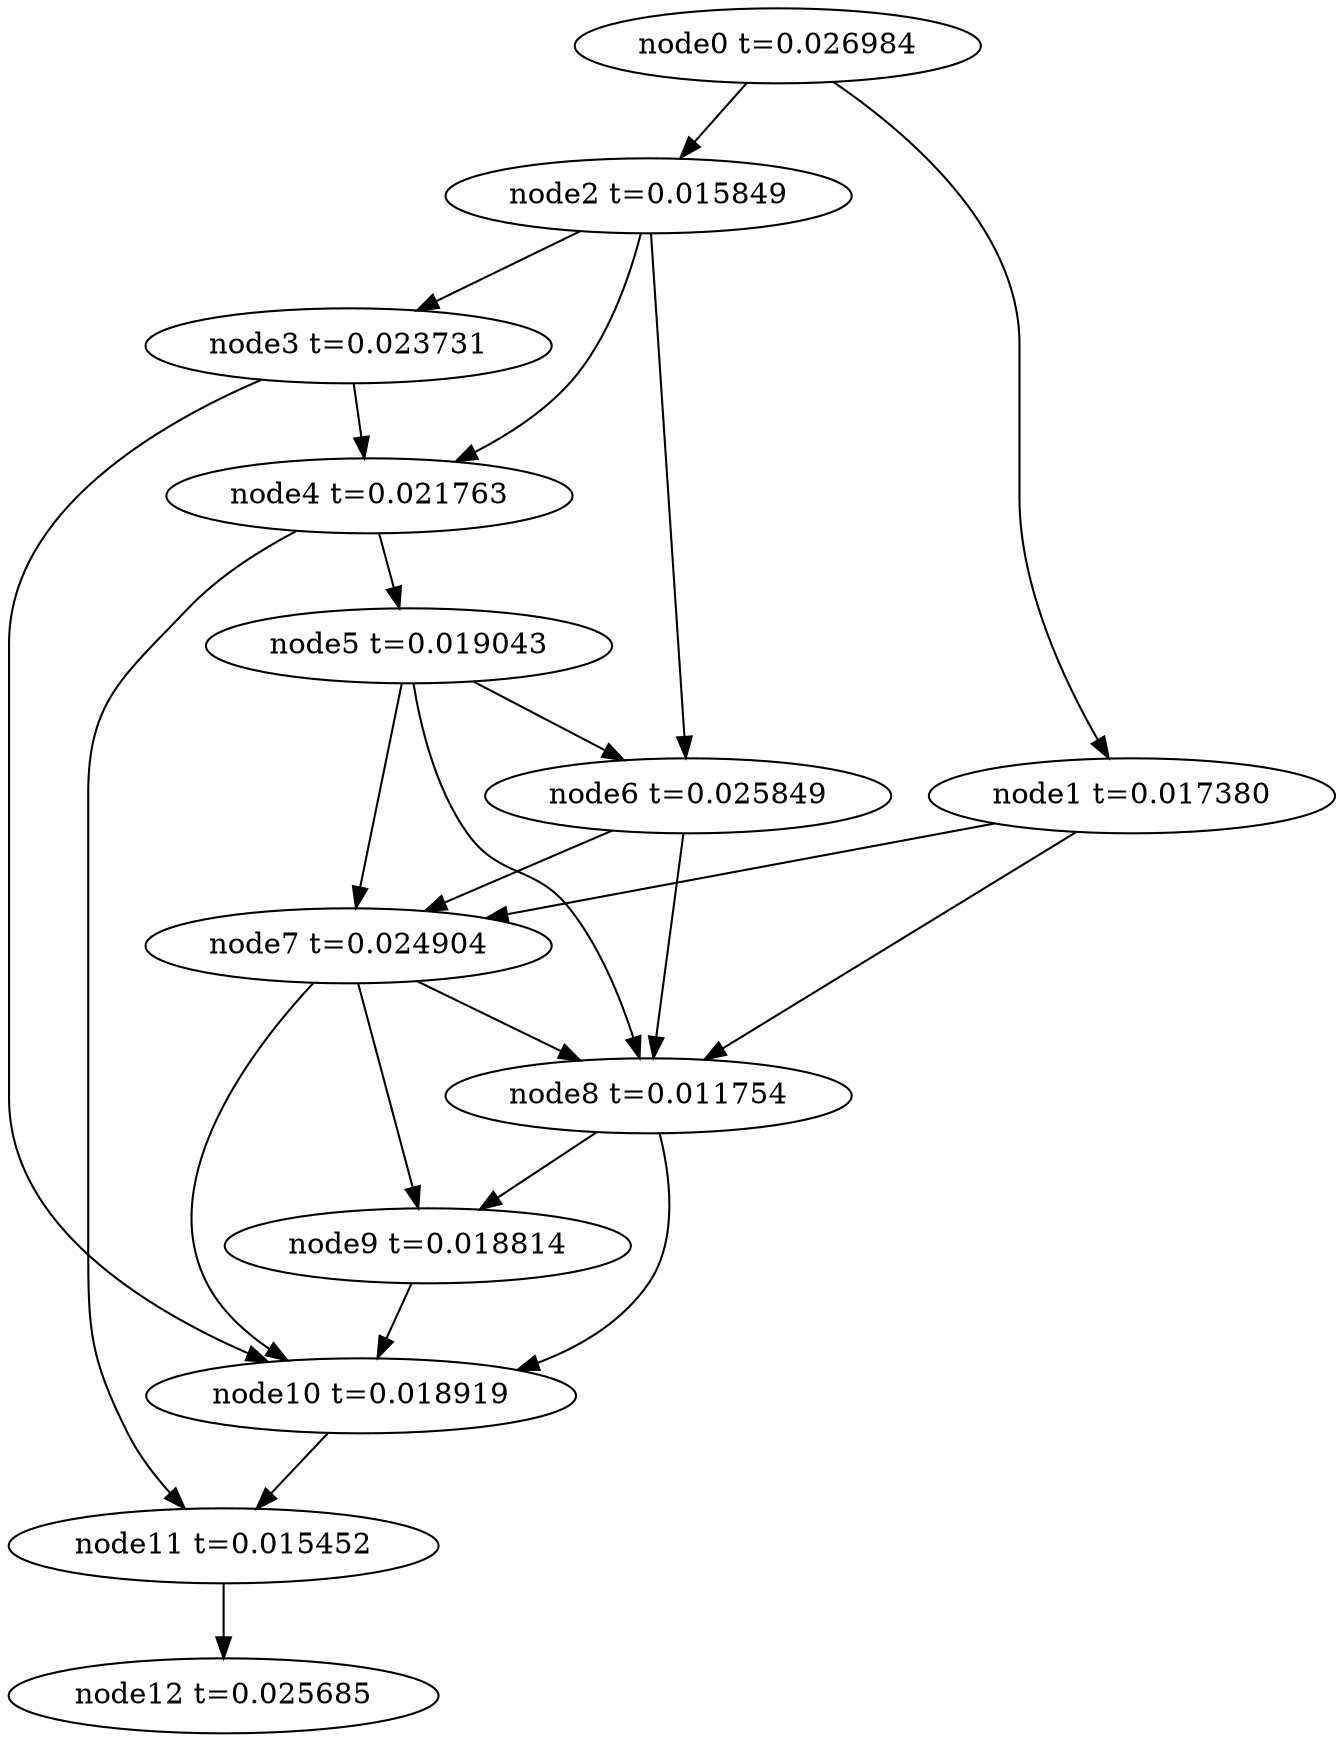 digraph g{
	node12[label="node12 t=0.025685"]
	node11 -> node12
	node11[label="node11 t=0.015452"];
	node10 -> node11
	node10[label="node10 t=0.018919"];
	node9 -> node10
	node9[label="node9 t=0.018814"];
	node8 -> node10
	node8 -> node9
	node8[label="node8 t=0.011754"];
	node7 -> node10
	node7 -> node9
	node7 -> node8
	node7[label="node7 t=0.024904"];
	node6 -> node8
	node6 -> node7
	node6[label="node6 t=0.025849"];
	node5 -> node8
	node5 -> node7
	node5 -> node6
	node5[label="node5 t=0.019043"];
	node4 -> node11
	node4 -> node5
	node4[label="node4 t=0.021763"];
	node3 -> node10
	node3 -> node4
	node3[label="node3 t=0.023731"];
	node2 -> node6
	node2 -> node4
	node2 -> node3
	node2[label="node2 t=0.015849"];
	node1 -> node8
	node1 -> node7
	node1[label="node1 t=0.017380"];
	node0 -> node2
	node0 -> node1
	node0[label="node0 t=0.026984"];
}
